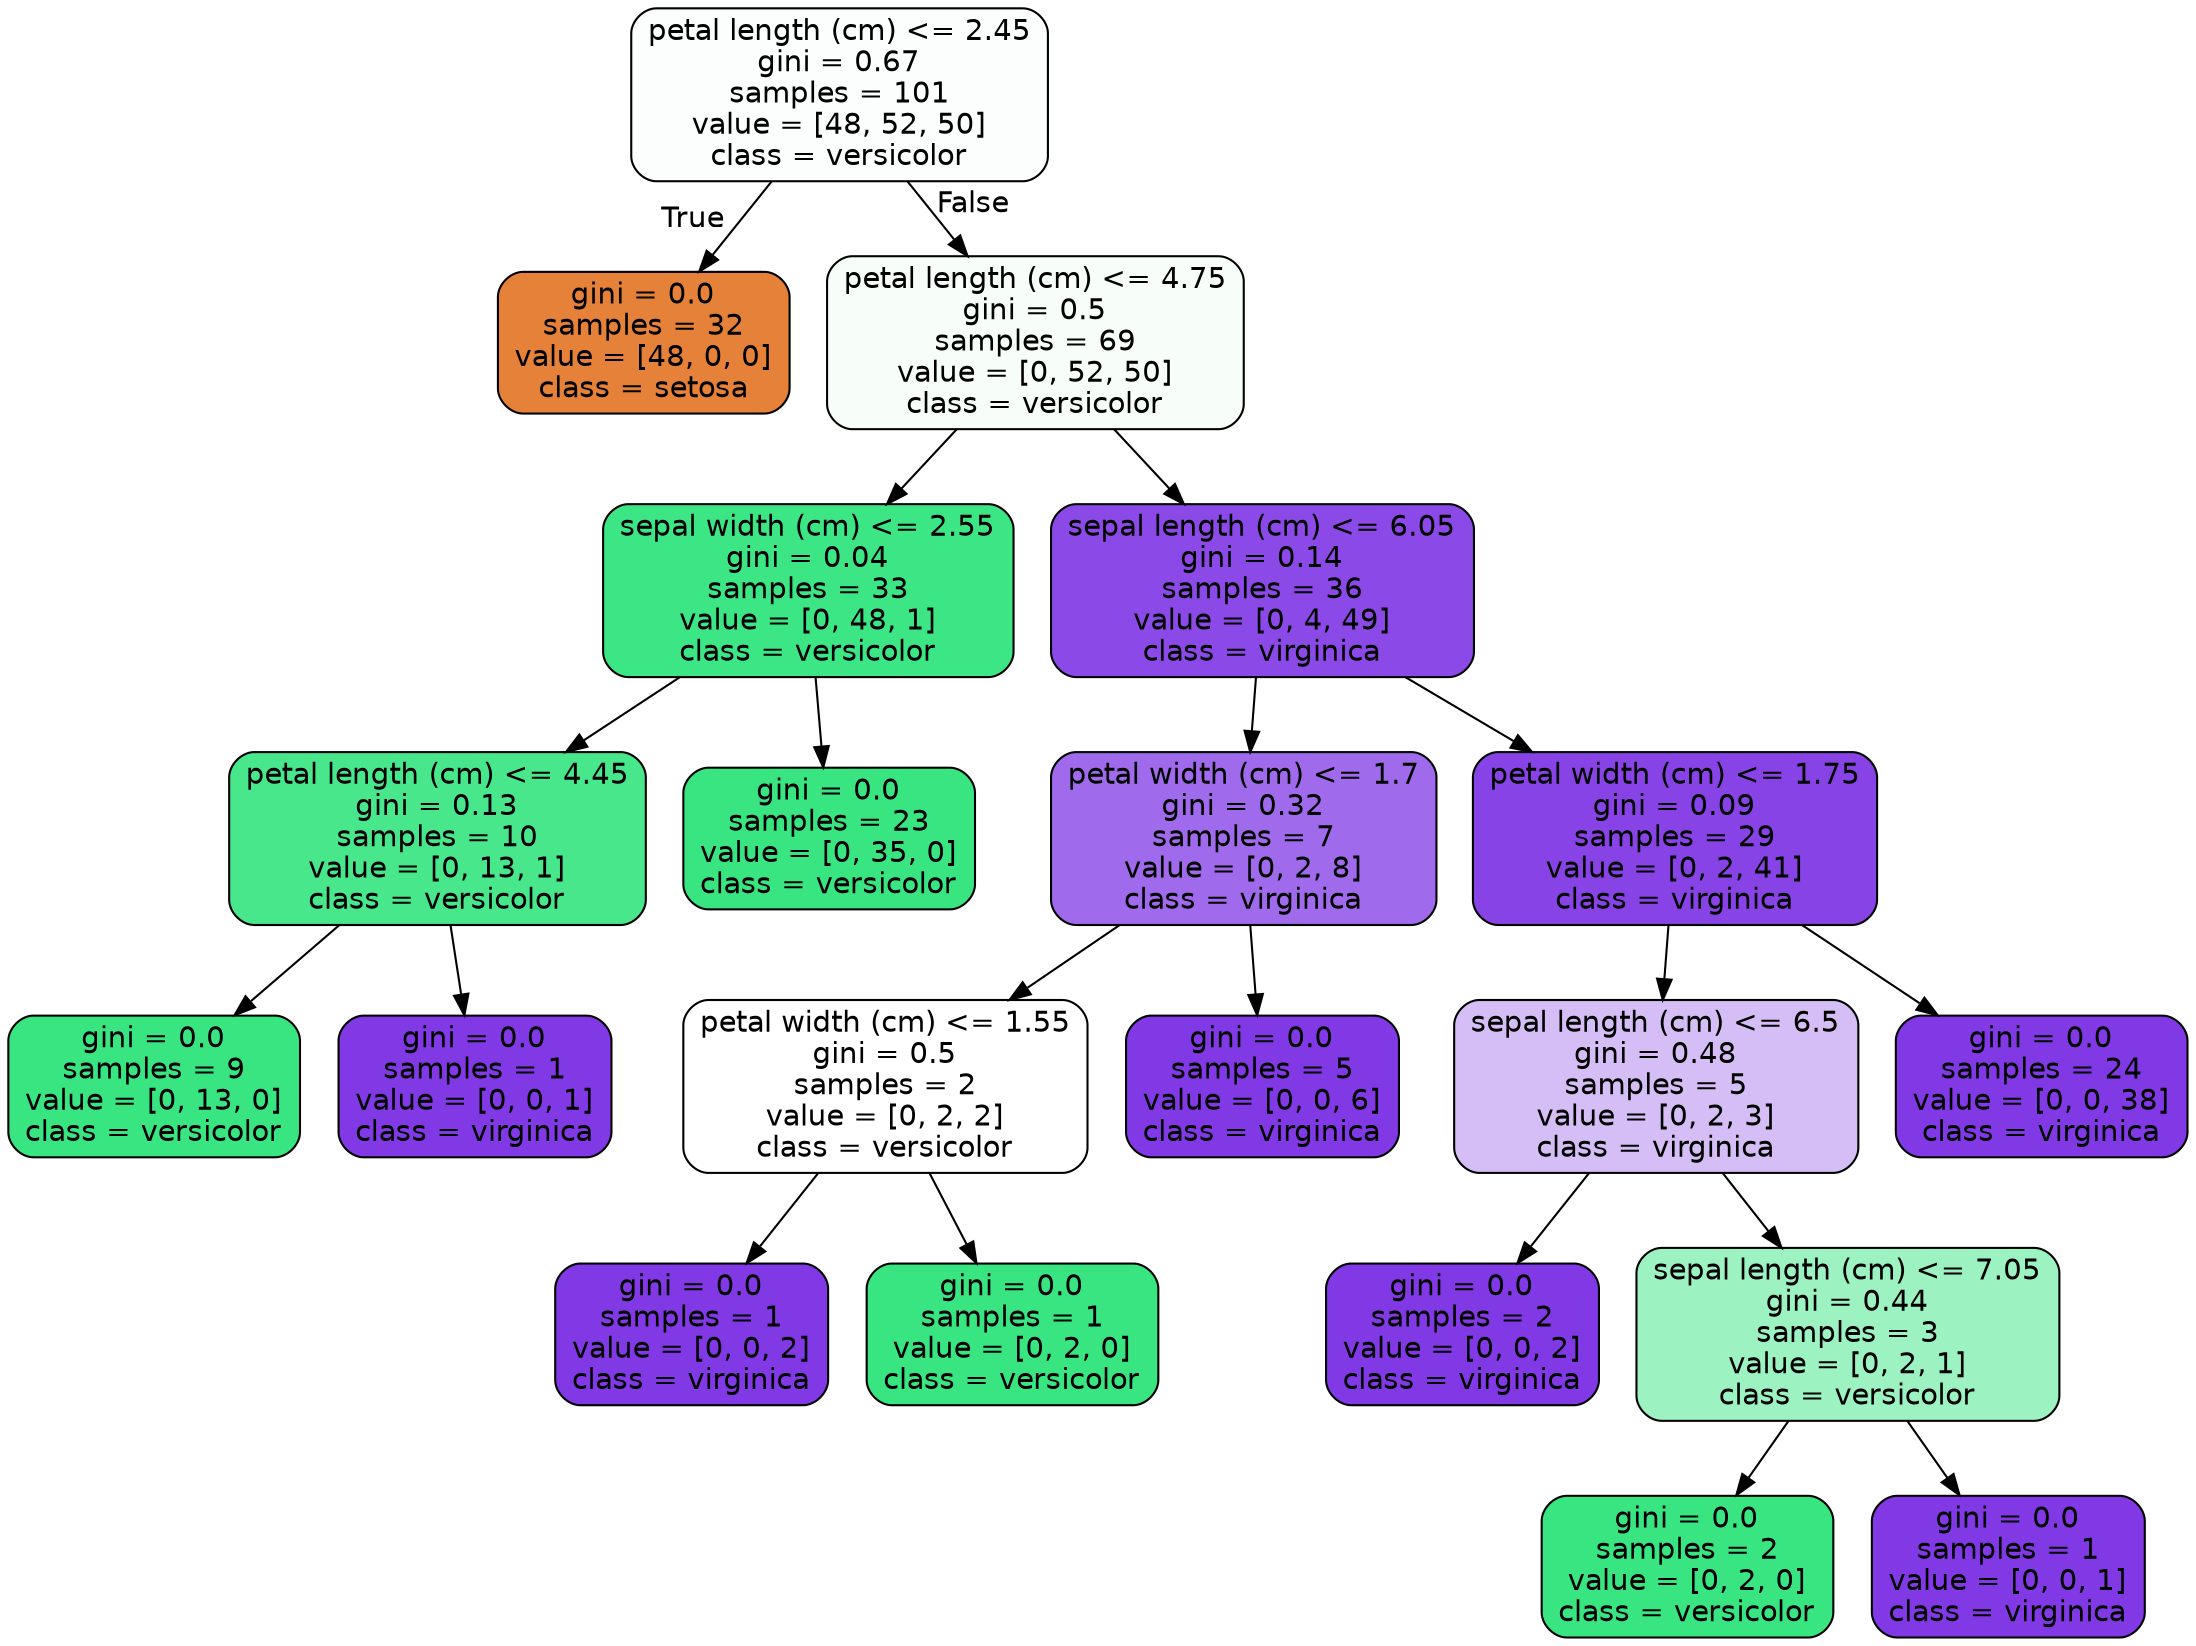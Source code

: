 digraph Tree {
node [shape=box, style="filled, rounded", color="black", fontname=helvetica] ;
edge [fontname=helvetica] ;
0 [label="petal length (cm) <= 2.45\ngini = 0.67\nsamples = 101\nvalue = [48, 52, 50]\nclass = versicolor", fillcolor="#fbfefc"] ;
1 [label="gini = 0.0\nsamples = 32\nvalue = [48, 0, 0]\nclass = setosa", fillcolor="#e58139"] ;
0 -> 1 [labeldistance=2.5, labelangle=45, headlabel="True"] ;
2 [label="petal length (cm) <= 4.75\ngini = 0.5\nsamples = 69\nvalue = [0, 52, 50]\nclass = versicolor", fillcolor="#f7fefa"] ;
0 -> 2 [labeldistance=2.5, labelangle=-45, headlabel="False"] ;
3 [label="sepal width (cm) <= 2.55\ngini = 0.04\nsamples = 33\nvalue = [0, 48, 1]\nclass = versicolor", fillcolor="#3de684"] ;
2 -> 3 ;
4 [label="petal length (cm) <= 4.45\ngini = 0.13\nsamples = 10\nvalue = [0, 13, 1]\nclass = versicolor", fillcolor="#48e78b"] ;
3 -> 4 ;
5 [label="gini = 0.0\nsamples = 9\nvalue = [0, 13, 0]\nclass = versicolor", fillcolor="#39e581"] ;
4 -> 5 ;
6 [label="gini = 0.0\nsamples = 1\nvalue = [0, 0, 1]\nclass = virginica", fillcolor="#8139e5"] ;
4 -> 6 ;
7 [label="gini = 0.0\nsamples = 23\nvalue = [0, 35, 0]\nclass = versicolor", fillcolor="#39e581"] ;
3 -> 7 ;
8 [label="sepal length (cm) <= 6.05\ngini = 0.14\nsamples = 36\nvalue = [0, 4, 49]\nclass = virginica", fillcolor="#8b49e7"] ;
2 -> 8 ;
9 [label="petal width (cm) <= 1.7\ngini = 0.32\nsamples = 7\nvalue = [0, 2, 8]\nclass = virginica", fillcolor="#a06aec"] ;
8 -> 9 ;
10 [label="petal width (cm) <= 1.55\ngini = 0.5\nsamples = 2\nvalue = [0, 2, 2]\nclass = versicolor", fillcolor="#ffffff"] ;
9 -> 10 ;
11 [label="gini = 0.0\nsamples = 1\nvalue = [0, 0, 2]\nclass = virginica", fillcolor="#8139e5"] ;
10 -> 11 ;
12 [label="gini = 0.0\nsamples = 1\nvalue = [0, 2, 0]\nclass = versicolor", fillcolor="#39e581"] ;
10 -> 12 ;
13 [label="gini = 0.0\nsamples = 5\nvalue = [0, 0, 6]\nclass = virginica", fillcolor="#8139e5"] ;
9 -> 13 ;
14 [label="petal width (cm) <= 1.75\ngini = 0.09\nsamples = 29\nvalue = [0, 2, 41]\nclass = virginica", fillcolor="#8743e6"] ;
8 -> 14 ;
15 [label="sepal length (cm) <= 6.5\ngini = 0.48\nsamples = 5\nvalue = [0, 2, 3]\nclass = virginica", fillcolor="#d5bdf6"] ;
14 -> 15 ;
16 [label="gini = 0.0\nsamples = 2\nvalue = [0, 0, 2]\nclass = virginica", fillcolor="#8139e5"] ;
15 -> 16 ;
17 [label="sepal length (cm) <= 7.05\ngini = 0.44\nsamples = 3\nvalue = [0, 2, 1]\nclass = versicolor", fillcolor="#9cf2c0"] ;
15 -> 17 ;
18 [label="gini = 0.0\nsamples = 2\nvalue = [0, 2, 0]\nclass = versicolor", fillcolor="#39e581"] ;
17 -> 18 ;
19 [label="gini = 0.0\nsamples = 1\nvalue = [0, 0, 1]\nclass = virginica", fillcolor="#8139e5"] ;
17 -> 19 ;
20 [label="gini = 0.0\nsamples = 24\nvalue = [0, 0, 38]\nclass = virginica", fillcolor="#8139e5"] ;
14 -> 20 ;
}